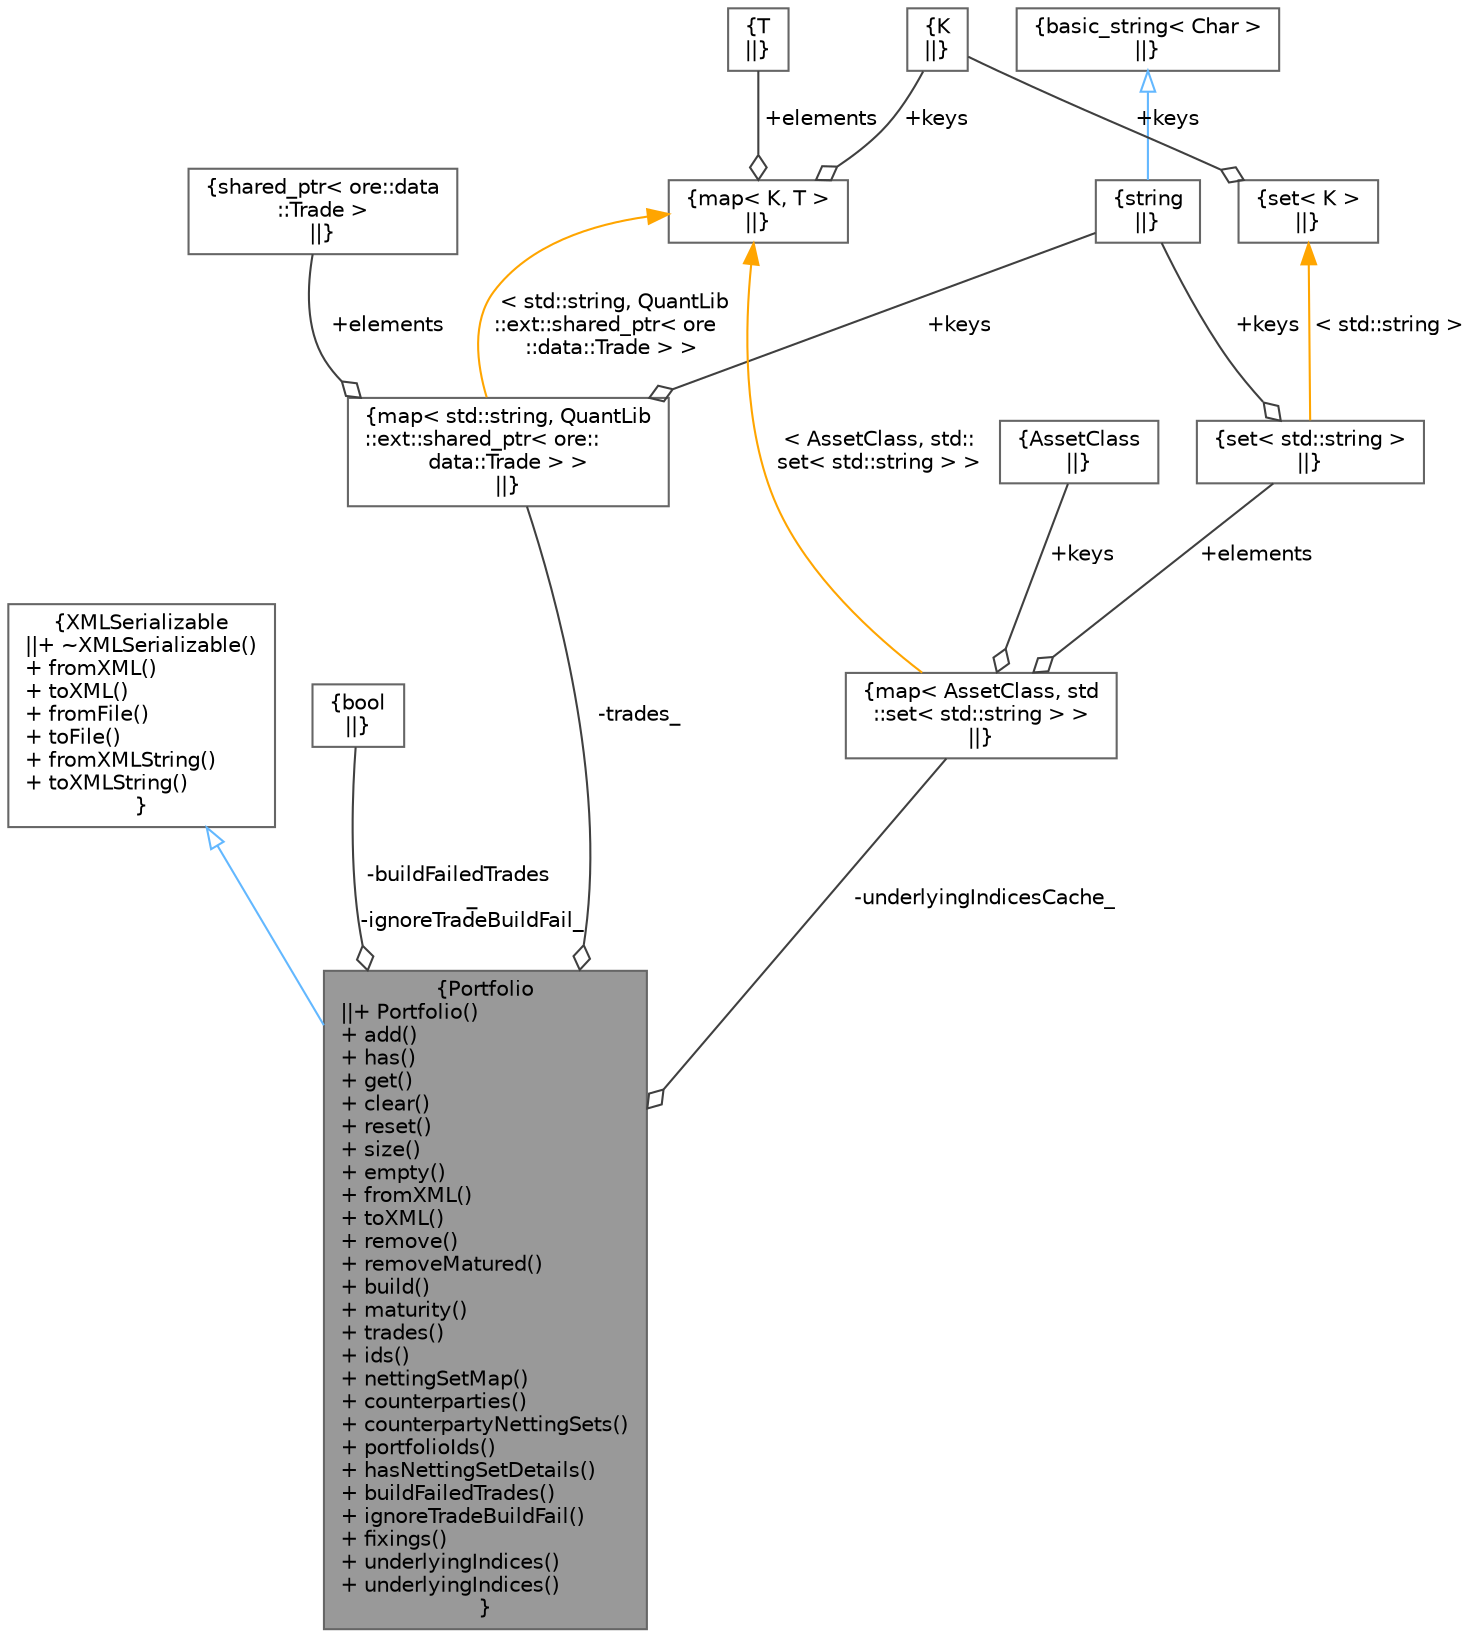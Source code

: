 digraph "Portfolio"
{
 // INTERACTIVE_SVG=YES
 // LATEX_PDF_SIZE
  bgcolor="transparent";
  edge [fontname=Helvetica,fontsize=10,labelfontname=Helvetica,labelfontsize=10];
  node [fontname=Helvetica,fontsize=10,shape=box,height=0.2,width=0.4];
  Node1 [label="{Portfolio\n||+ Portfolio()\l+ add()\l+ has()\l+ get()\l+ clear()\l+ reset()\l+ size()\l+ empty()\l+ fromXML()\l+ toXML()\l+ remove()\l+ removeMatured()\l+ build()\l+ maturity()\l+ trades()\l+ ids()\l+ nettingSetMap()\l+ counterparties()\l+ counterpartyNettingSets()\l+ portfolioIds()\l+ hasNettingSetDetails()\l+ buildFailedTrades()\l+ ignoreTradeBuildFail()\l+ fixings()\l+ underlyingIndices()\l+ underlyingIndices()\l}",height=0.2,width=0.4,color="gray40", fillcolor="grey60", style="filled", fontcolor="black",tooltip="Serializable portfolio."];
  Node2 -> Node1 [dir="back",color="steelblue1",style="solid",arrowtail="onormal"];
  Node2 [label="{XMLSerializable\n||+ ~XMLSerializable()\l+ fromXML()\l+ toXML()\l+ fromFile()\l+ toFile()\l+ fromXMLString()\l+ toXMLString()\l}",height=0.2,width=0.4,color="gray40", fillcolor="white", style="filled",URL="$classore_1_1data_1_1_x_m_l_serializable.html",tooltip="Base class for all serializable classes."];
  Node3 -> Node1 [color="grey25",style="solid",label=" -buildFailedTrades\l_\n-ignoreTradeBuildFail_" ,arrowhead="odiamond"];
  Node3 [label="{bool\n||}",height=0.2,width=0.4,color="gray40", fillcolor="white", style="filled",URL="$classbool.html",tooltip=" "];
  Node4 -> Node1 [color="grey25",style="solid",label=" -trades_" ,arrowhead="odiamond"];
  Node4 [label="{map\< std::string, QuantLib\l::ext::shared_ptr\< ore::\ldata::Trade \> \>\n||}",height=0.2,width=0.4,color="gray40", fillcolor="white", style="filled",tooltip=" "];
  Node5 -> Node4 [color="grey25",style="solid",label=" +keys" ,arrowhead="odiamond"];
  Node5 [label="{string\n||}",height=0.2,width=0.4,color="gray40", fillcolor="white", style="filled",tooltip=" "];
  Node6 -> Node5 [dir="back",color="steelblue1",style="solid",arrowtail="onormal"];
  Node6 [label="{basic_string\< Char \>\n||}",height=0.2,width=0.4,color="gray40", fillcolor="white", style="filled",tooltip=" "];
  Node7 -> Node4 [color="grey25",style="solid",label=" +elements" ,arrowhead="odiamond"];
  Node7 [label="{shared_ptr\< ore::data\l::Trade \>\n||}",height=0.2,width=0.4,color="gray40", fillcolor="white", style="filled",tooltip=" "];
  Node8 -> Node4 [dir="back",color="orange",style="solid",label=" \< std::string, QuantLib\l::ext::shared_ptr\< ore\l::data::Trade \> \>" ];
  Node8 [label="{map\< K, T \>\n||}",height=0.2,width=0.4,color="gray40", fillcolor="white", style="filled",tooltip=" "];
  Node9 -> Node8 [color="grey25",style="solid",label=" +keys" ,arrowhead="odiamond"];
  Node9 [label="{K\n||}",height=0.2,width=0.4,color="gray40", fillcolor="white", style="filled",tooltip=" "];
  Node10 -> Node8 [color="grey25",style="solid",label=" +elements" ,arrowhead="odiamond"];
  Node10 [label="{T\n||}",height=0.2,width=0.4,color="gray40", fillcolor="white", style="filled",tooltip=" "];
  Node11 -> Node1 [color="grey25",style="solid",label=" -underlyingIndicesCache_" ,arrowhead="odiamond"];
  Node11 [label="{map\< AssetClass, std\l::set\< std::string \> \>\n||}",height=0.2,width=0.4,color="gray40", fillcolor="white", style="filled",tooltip=" "];
  Node12 -> Node11 [color="grey25",style="solid",label=" +keys" ,arrowhead="odiamond"];
  Node12 [label="{AssetClass\n||}",height=0.2,width=0.4,color="gray40", fillcolor="white", style="filled",tooltip=" "];
  Node13 -> Node11 [color="grey25",style="solid",label=" +elements" ,arrowhead="odiamond"];
  Node13 [label="{set\< std::string \>\n||}",height=0.2,width=0.4,color="gray40", fillcolor="white", style="filled",tooltip=" "];
  Node5 -> Node13 [color="grey25",style="solid",label=" +keys" ,arrowhead="odiamond"];
  Node14 -> Node13 [dir="back",color="orange",style="solid",label=" \< std::string \>" ];
  Node14 [label="{set\< K \>\n||}",height=0.2,width=0.4,color="gray40", fillcolor="white", style="filled",tooltip=" "];
  Node9 -> Node14 [color="grey25",style="solid",label=" +keys" ,arrowhead="odiamond"];
  Node8 -> Node11 [dir="back",color="orange",style="solid",label=" \< AssetClass, std::\lset\< std::string \> \>" ];
}
